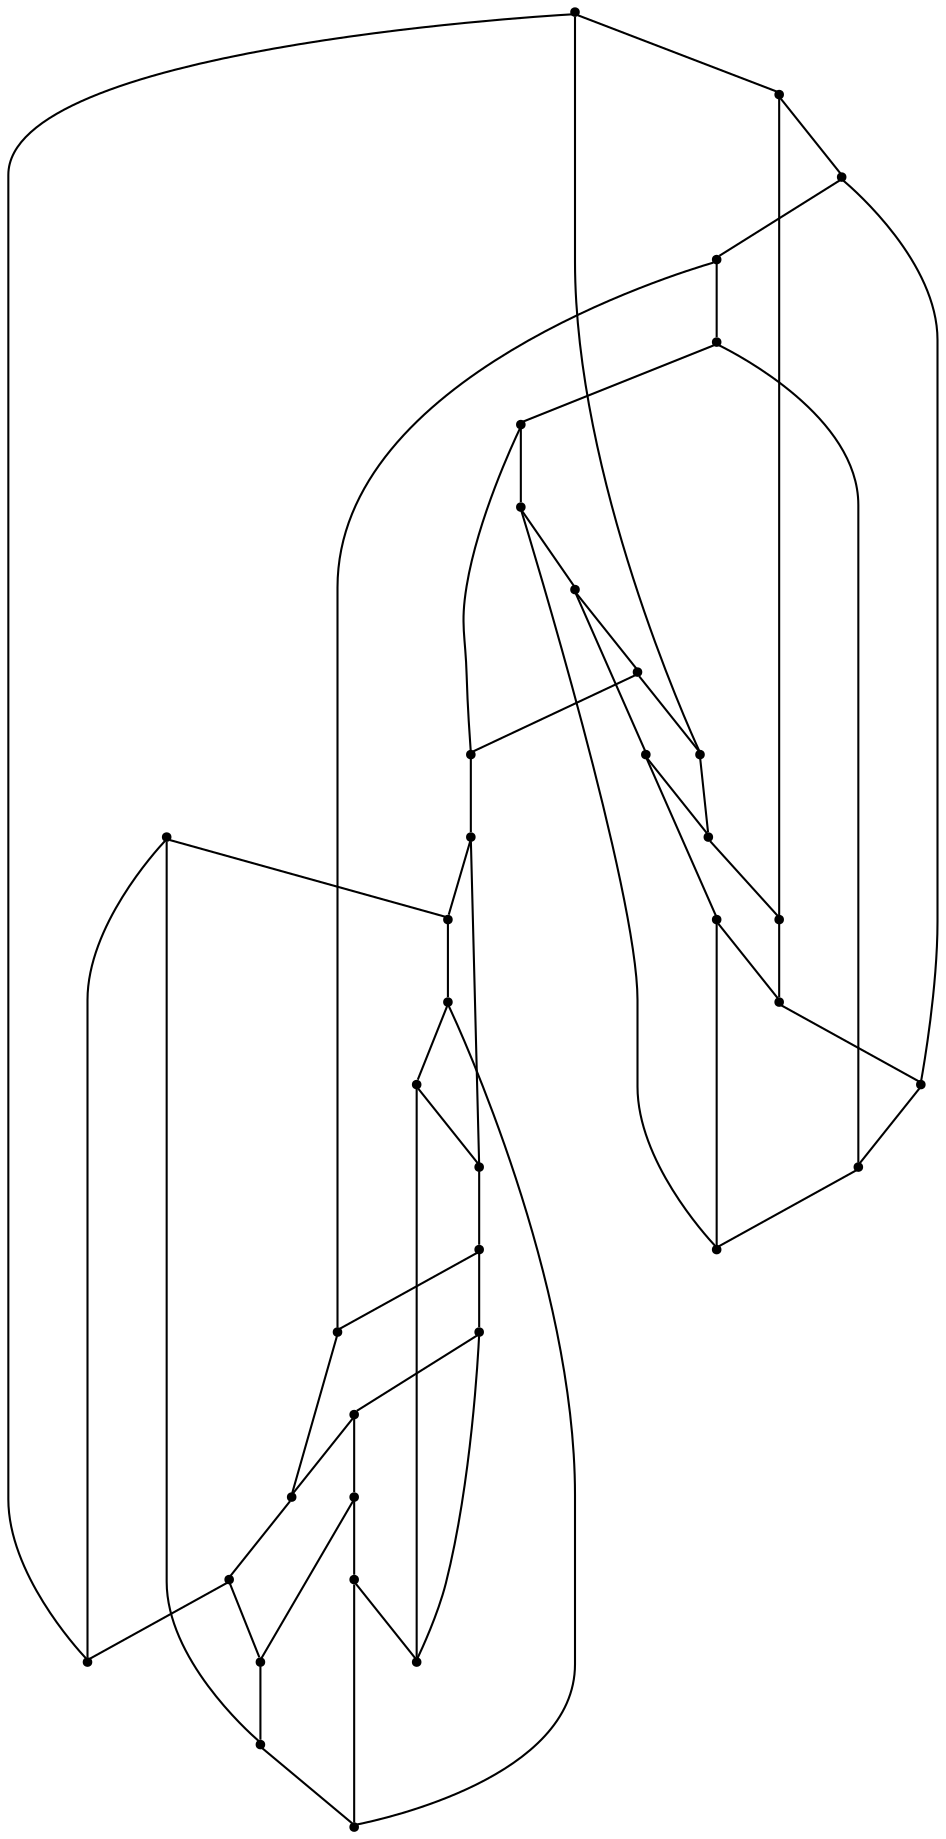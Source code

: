graph {
  node [shape=point,comment="{\"directed\":false,\"doi\":\"10.1007/978-3-642-36763-2_12\",\"figure\":\"6 (5)\"}"]

  v0 [pos="1437.7949325685515,897.3326302730303"]
  v1 [pos="1436.3397208410217,980.8378105524723"]
  v2 [pos="1389.6644027475843,962.7974440103872"]
  v3 [pos="1390.3022985494474,914.0437387778807"]
  v4 [pos="1382.4592214212537,938.3516612509858"]
  v5 [pos="1363.4955323217405,970.6654001653419"]
  v6 [pos="1364.9132057964175,1075.2283576442974"]
  v7 [pos="1367.9153752864152,799.3373673557753"]
  v8 [pos="1340.7458241133436,993.9566666157092"]
  v9 [pos="1364.187635905689,905.5131884424823"]
  v10 [pos="1363.687295532075,938.1349509854435"]
  v11 [pos="1354.2972606414137,952.0748642519325"]
  v12 [pos="1354.5723714979124,923.9910451920006"]
  v13 [pos="1336.50934597023,947.5865199493968"]
  v14 [pos="1341.7089666077188,881.5923939320005"]
  v15 [pos="1317.6458012944286,964.4143772944864"]
  v16 [pos="1336.6678973704138,928.1698079429536"]
  v17 [pos="1317.9877175161732,911.0097950602876"]
  v18 [pos="1283.0542376666854,937.5807119377713"]
  v19 [pos="1196.7336891250393,937.6557465954414"]
  v20 [pos="1162.1879348906075,964.5476591948905"]
  v21 [pos="1115.1080944045661,1075.4407438787198"]
  v22 [pos="1139.1379206593906,994.1275930223342"]
  v23 [pos="1161.758471828312,911.1430769606916"]
  v24 [pos="1143.10743183815,928.3333898555439"]
  v25 [pos="1143.2993222967993,947.7490526485536"]
  v26 [pos="1125.5156068200026,952.2666477498419"]
  v27 [pos="1116.3506741981414,970.873716723416"]
  v28 [pos="1137.9870869007532,881.7633203386256"]
  v29 [pos="1116.1005040113346,938.3435218982895"]
  v30 [pos="1125.1945593218775,924.1868983662582"]
  v31 [pos="1090.165134243065,963.0515444273785"]
  v32 [pos="1115.5459558556356,905.7255746769046"]
  v33 [pos="1111.6389235994207,799.5540776213177"]
  v34 [pos="1097.3327773165431,938.5935526389328"]
  v35 [pos="1089.4479627411101,914.2937695185238"]
  v36 [pos="1043.5231233960144,981.1671999819058"]
  v37 [pos="1041.9261570458484,897.6658350240402"]

  v0 -- v7 [id="-1",pos="1437.7949325685515,897.3326302730303 1439.4544414654192,891.6316813904596 1440.438452683414,885.7599014843032 1440.7386314579192,879.8256138929861 1442.8652052940924,837.5061941443905 1410.2667320203452,801.4710541530585 1367.9153752864152,799.3373673557753"]
  v36 -- v21 [id="-2",pos="1043.5231233960144,981.1671999819058 1042.1804946149634,986.5430834661631 1041.425784860156,992.0481473801296 1041.275631848746,997.582398504156 1040.1540015783444,1039.4600676028917 1073.2111414026233,1074.3199613712914 1115.1080944045661,1075.4407438787198"]
  v37 -- v33 [id="-3",pos="1041.9261570458484,897.6658350240402 1030.0509307559576,856.9884978876022 1053.4219924852994,814.3898601883034 1094.1263106572078,802.5212850056691 1099.8304708626972,800.8584406852665 1105.7055255549014,799.8625145764272 1111.6389235994207,799.5540776213177"]
  v35 -- v32 [id="-4",pos="1089.4479627411101,914.2937695185238 1097.120209006746,908.9094923267985 1106.20599317683,905.9215232342018 1115.5459558556356,905.7255746769046"]
  v31 -- v36 [id="-5",pos="1090.165134243065,963.0515444273785 1075.2126301453932,970.5196866754679 1059.597225952009,976.5831229021479 1043.5231233960144,981.1671999819058"]
  v31 -- v34 [id="-6",pos="1090.165134243065,963.0515444273785 1090.6820805217542,954.4628422322859 1093.1339010504394,946.1031547148197 1097.3327773165431,938.5935526389328"]
  v34 -- v29 [id="-7",pos="1097.3327773165431,938.5935526389328 1103.5872228591872,938.5061499804857 1109.8459312203756,938.4227852040402 1116.1005040113346,938.3435218982895"]
  v34 -- v35 [id="-8",pos="1097.3327773165431,938.5935526389328 1092.9338666996457,931.1840391657349 1090.2360751785404,922.8784656259613 1089.4479627411101,914.2937695185238"]
  v33 -- v7 [id="-9",pos="1111.6389235994207,799.5540776213177 1147.7693647216445,728.7924847337222 1234.4359014311076,700.6879357598916 1305.2369910086945,736.7813865826504 1332.1981094421983,750.5251923201097 1354.138900113702,772.4163629293059 1367.9153752864152,799.3373673557753"]
  v33 -- v28 [id="-10",pos="1111.6389235994207,799.5540776213177 1127.6048332757955,824.124780368001 1136.7029605324105,852.5044140274937 1137.9870869007532,881.7633203386256"]
  v32 -- v30 [id="-11",pos="1115.5459558556356,905.7255746769046 1119.152618464873,911.6683513587293 1122.3758182775985,917.8360730418323 1125.1945593218775,924.1868983662582"]
  v32 -- v28 [id="-12",pos="1115.5459558556356,905.7255746769046 1120.9165346039965,895.9824197614712 1128.6346538871016,887.7435507605925 1137.9870869007532,881.7633203386256"]
  v29 -- v30 [id="-13",pos="1116.1005040113346,938.3435218982895 1118.848240495981,933.4553001001955 1121.8837490444437,928.7253187644848 1125.1945593218775,924.1868983662582"]
  v27 -- v31 [id="-14",pos="1116.3506741981414,970.873716723416 1107.043923329487,970.9029993165152 1097.933198489711,968.1817212021124 1090.165134243065,963.0515444273785"]
  v30 -- v24 [id="-15",pos="1125.1945593218775,924.1868983662582 1131.32824621382,924.8371881346177 1137.3450555286606,926.2290810343995 1143.10743183815,928.3333898555439"]
  v26 -- v27 [id="-16",pos="1125.5156068200026,952.2666477498419 1122.8554171759074,958.6553083465678 1119.7948407094377,964.8688138885881 1116.3506741981414,970.873716723416"]
  v26 -- v29 [id="-17",pos="1125.5156068200026,952.2666477498419 1122.1089785615588,947.8118464828327 1118.9649272006104,943.1652299235674 1116.1005040113346,938.3435218982895"]
  v28 -- v23 [id="-18",pos="1137.9870869007532,881.7633203386256 1149.6747809867747,887.8185854182626 1158.289237399009,898.46619410774 1161.758471828312,911.1430769606916"]
  v22 -- v27 [id="-19",pos="1139.1379206593906,994.1275930223342 1129.7227542265655,988.3933872533554 1121.8921474332176,980.4004157280789 1116.3506741981414,970.873716723416"]
  v22 -- v21 [id="-20",pos="1139.1379206593906,994.1275930223342 1138.4499526456718,1022.8781713220972 1130.1606156776347,1050.9328031719692 1115.1080944045661,1075.4407438787198"]
  v24 -- v25 [id="-21",pos="1143.10743183815,928.3333898555439 1144.254130026558,934.7513012510226 1144.3208081434893,941.310729282641 1143.2993222967993,947.7490526485536"]
  v25 -- v26 [id="-22",pos="1143.2993222967993,947.7490526485536 1137.5743569918477,949.9622253120127 1131.6033570703187,951.4791335821162 1125.5156068200026,952.2666477498419"]
  v25 -- v20 [id="-23",pos="1143.2993222967993,947.7490526485536 1149.8665441971095,953.037692446096 1156.1710619516095,958.6469782277925 1162.1879348906075,964.5476591948905"]
  v23 -- v19 [id="-24",pos="1161.758471828312,911.1430769606916 1176.4940175493277,914.9855827033737 1189.0823115830226,924.5246497088135 1196.7336891250393,937.6557465954414"]
  v23 -- v24 [id="-25",pos="1161.758471828312,911.1430769606916 1155.8291457298649,917.1608883001866 1149.6079756215288,922.8951894522047 1143.10743183815,928.3333898555439"]
  v20 -- v22 [id="-26",pos="1162.1879348906075,964.5476591948905 1158.931332395259,977.1707460136141 1150.5837156990647,987.8849956532935 1139.1379206593906,994.1275930223342"]
  v21 -- v6 [id="-27",pos="1115.1080944045661,1075.4407438787198 1128.2675424990357,1099.6907688469028 1148.2027724816976,1119.5815027648732 1172.482768923329,1132.6878318556007 1241.4950016921005,1169.9314113675805 1327.6529268874906,1144.2063512835957 1364.9132057964175,1075.2283576442974"]
  v19 -- v18 [id="-28",pos="1196.7336891250393,937.6557465954414 1225.5252109421256,937.5142935479946 1254.2959276597499,937.49343645671 1283.0542376666854,937.5807119377713"]
  v18 -- v17 [id="-29",pos="1283.0542376666854,937.5807119377713 1290.713886349161,924.437088078634 1303.2853836053082,914.8772275706025 1317.9877175161732,911.0097950602876"]
  v36 -- v37 [id="-30",pos="1043.5231233960144,981.1671999819058 1020.1062840854397,958.5092451188827 1019.3932481537142,921.2030943330492 1041.9261570458484,897.6658350240402"]
  v15 -- v13 [id="-31",pos="1317.6458012944286,964.4143772944864 1323.6626742334265,958.5051118538415 1329.9587935991526,952.8875595420627 1336.50934597023,947.5865199493968"]
  v15 -- v18 [id="-32",pos="1317.6458012944286,964.4143772944864 1303.0434845589605,960.3805331747454 1290.6137419254492,950.7331110365344 1283.0542376666854,937.5807119377713"]
  v17 -- v14 [id="-33",pos="1317.9877175161732,911.0097950602876 1321.4650958376203,898.3369818836842 1330.0588107745496,887.6727765453493 1341.7089666077188,881.5923939320005"]
  v13 -- v16 [id="-34",pos="1336.50934597023,947.5865199493968 1335.500330458386,941.1523298485254 1335.5545382404714,934.592901816907 1336.6678973704138,928.1698079429536"]
  v16 -- v12 [id="-35",pos="1336.6678973704138,928.1698079429536 1342.451142403523,926.0623514815087 1348.4637525239766,924.6579951979104 1354.5723714979124,923.9910451920006"]
  v16 -- v17 [id="-36",pos="1336.6678973704138,928.1698079429536 1330.18809506234,922.7451837255574 1323.954454619158,917.0192762810073 1317.9877175161732,911.0097950602876"]
  v8 -- v15 [id="-37",pos="1340.7458241133436,993.9566666157092 1329.2917579332109,987.7349263379531 1320.9315436538557,977.0373369358242 1317.6458012944286,964.4143772944864"]
  v14 -- v9 [id="-38",pos="1341.7089666077188,881.5923939320005 1351.107590759626,887.55602770511 1358.838180377577,895.7823697334793 1364.187635905689,905.5131884424823"]
  v14 -- v7 [id="-39",pos="1341.7089666077188,881.5923939320005 1342.976677943458,852.3336147982545 1352.0249238606896,823.9331240474773 1367.9153752864152,799.3373673557753"]
  v11 -- v13 [id="-40",pos="1354.2972606414137,952.0748642519325 1348.2177815315567,951.295616614289 1342.2427096639556,949.7912353166948 1336.50934597023,947.5865199493968"]
  v12 -- v9 [id="-41",pos="1354.5723714979124,923.9910451920006 1357.3869133478047,917.6359594251475 1360.5975155773694,911.4641044770034 1364.187635905689,905.5131884424823"]
  v12 -- v10 [id="-42",pos="1354.5723714979124,923.9910451920006 1357.8997240562644,928.5253323251859 1360.9435037451863,933.2510532184696 1363.687295532075,938.1349509854435"]
  v5 -- v8 [id="-43",pos="1363.4955323217405,970.6654001653419 1357.9748005619692,980.2044989651282 1350.1566641034674,988.209997462914 1340.7458241133436,993.9566666157092"]
  v5 -- v11 [id="-44",pos="1363.4955323217405,970.6654001653419 1360.0471666160572,964.6728335369445 1356.9741198147417,958.4634612599652 1354.2972606414137,952.0748642519325"]
  v10 -- v11 [id="-45",pos="1363.687295532075,938.1349509854435 1360.8394146237174,942.9651163068826 1357.7037616515427,947.6199993962301 1354.2972606414137,952.0748642519325"]
  v10 -- v4 [id="-46",pos="1363.687295532075,938.1349509854435 1369.9542114095652,938.2060749384979 1376.2129197707536,938.276912742434 1382.4592214212537,938.3516612509858"]
  v9 -- v3 [id="-47",pos="1364.187635905689,905.5131884424823 1373.5653913339763,905.6965464385771 1382.6552474501325,908.6678552936233 1390.3022985494474,914.0437387778807"]
  v6 -- v8 [id="-48",pos="1364.9132057964175,1075.2283576442974 1349.8273454648834,1050.7452165277937 1341.487999909148,1022.7073085041651 1340.7458241133436,993.9566666157092"]
  v19 -- v20 [id="-49",pos="1196.7336891250393,937.6557465954414 1189.232337346118,950.820609078021 1176.8150650474527,960.4846914537825 1162.1879348906075,964.5476591948905"]
  v37 -- v35 [id="-50",pos="1041.9261570458484,897.6658350240402 1058.26716294204,901.6582829046768 1074.1828095340868,907.2300513575382 1089.4479627411101,914.2937695185238"]
  v6 -- v1 [id="-51",pos="1364.9132057964175,1075.2283576442974 1370.4546790314937,1075.0742504469554 1375.9628768322616,1074.3074343987819 1381.3333919564652,1072.9530588278353 1421.9751039575146,1062.6972200755663 1446.6054150096645,1021.4570912122555 1436.3397208410217,980.8378105524723"]
  v4 -- v2 [id="-52",pos="1382.4592214212537,938.3516612509858 1386.6705680222033,945.8572572392175 1389.1348588857343,954.2169447566837 1389.6644027475843,962.7974440103872"]
  v3 -- v0 [id="-53",pos="1390.3022985494474,914.0437387778807 1405.5590533676966,906.9550302605691 1421.466365195127,901.3582714513819 1437.7949325685515,897.3326302730303"]
  v3 -- v4 [id="-54",pos="1390.3022985494474,914.0437387778807 1389.5475251704825,922.632631739052 1386.86640317861,930.9422749551738 1382.4592214212537,938.3516612509858"]
  v1 -- v2 [id="-55",pos="1436.3397208410217,980.8378105524723 1420.261450902719,976.2830478601601 1404.6334491261741,970.244538401113 1389.6644027475843,962.7974440103872"]
  v2 -- v5 [id="-56",pos="1389.6644027475843,962.7974440103872 1381.9172072245578,967.9441538452854 1372.810554330854,970.6779589321976 1363.4955323217405,970.6654001653419"]
  v0 -- v1 [id="-57",pos="1437.7949325685515,897.3326302730303 1460.3736826660759,920.8364419295524 1459.7231892810519,958.1425291266929 1436.3397208410217,980.8378105524723"]
}